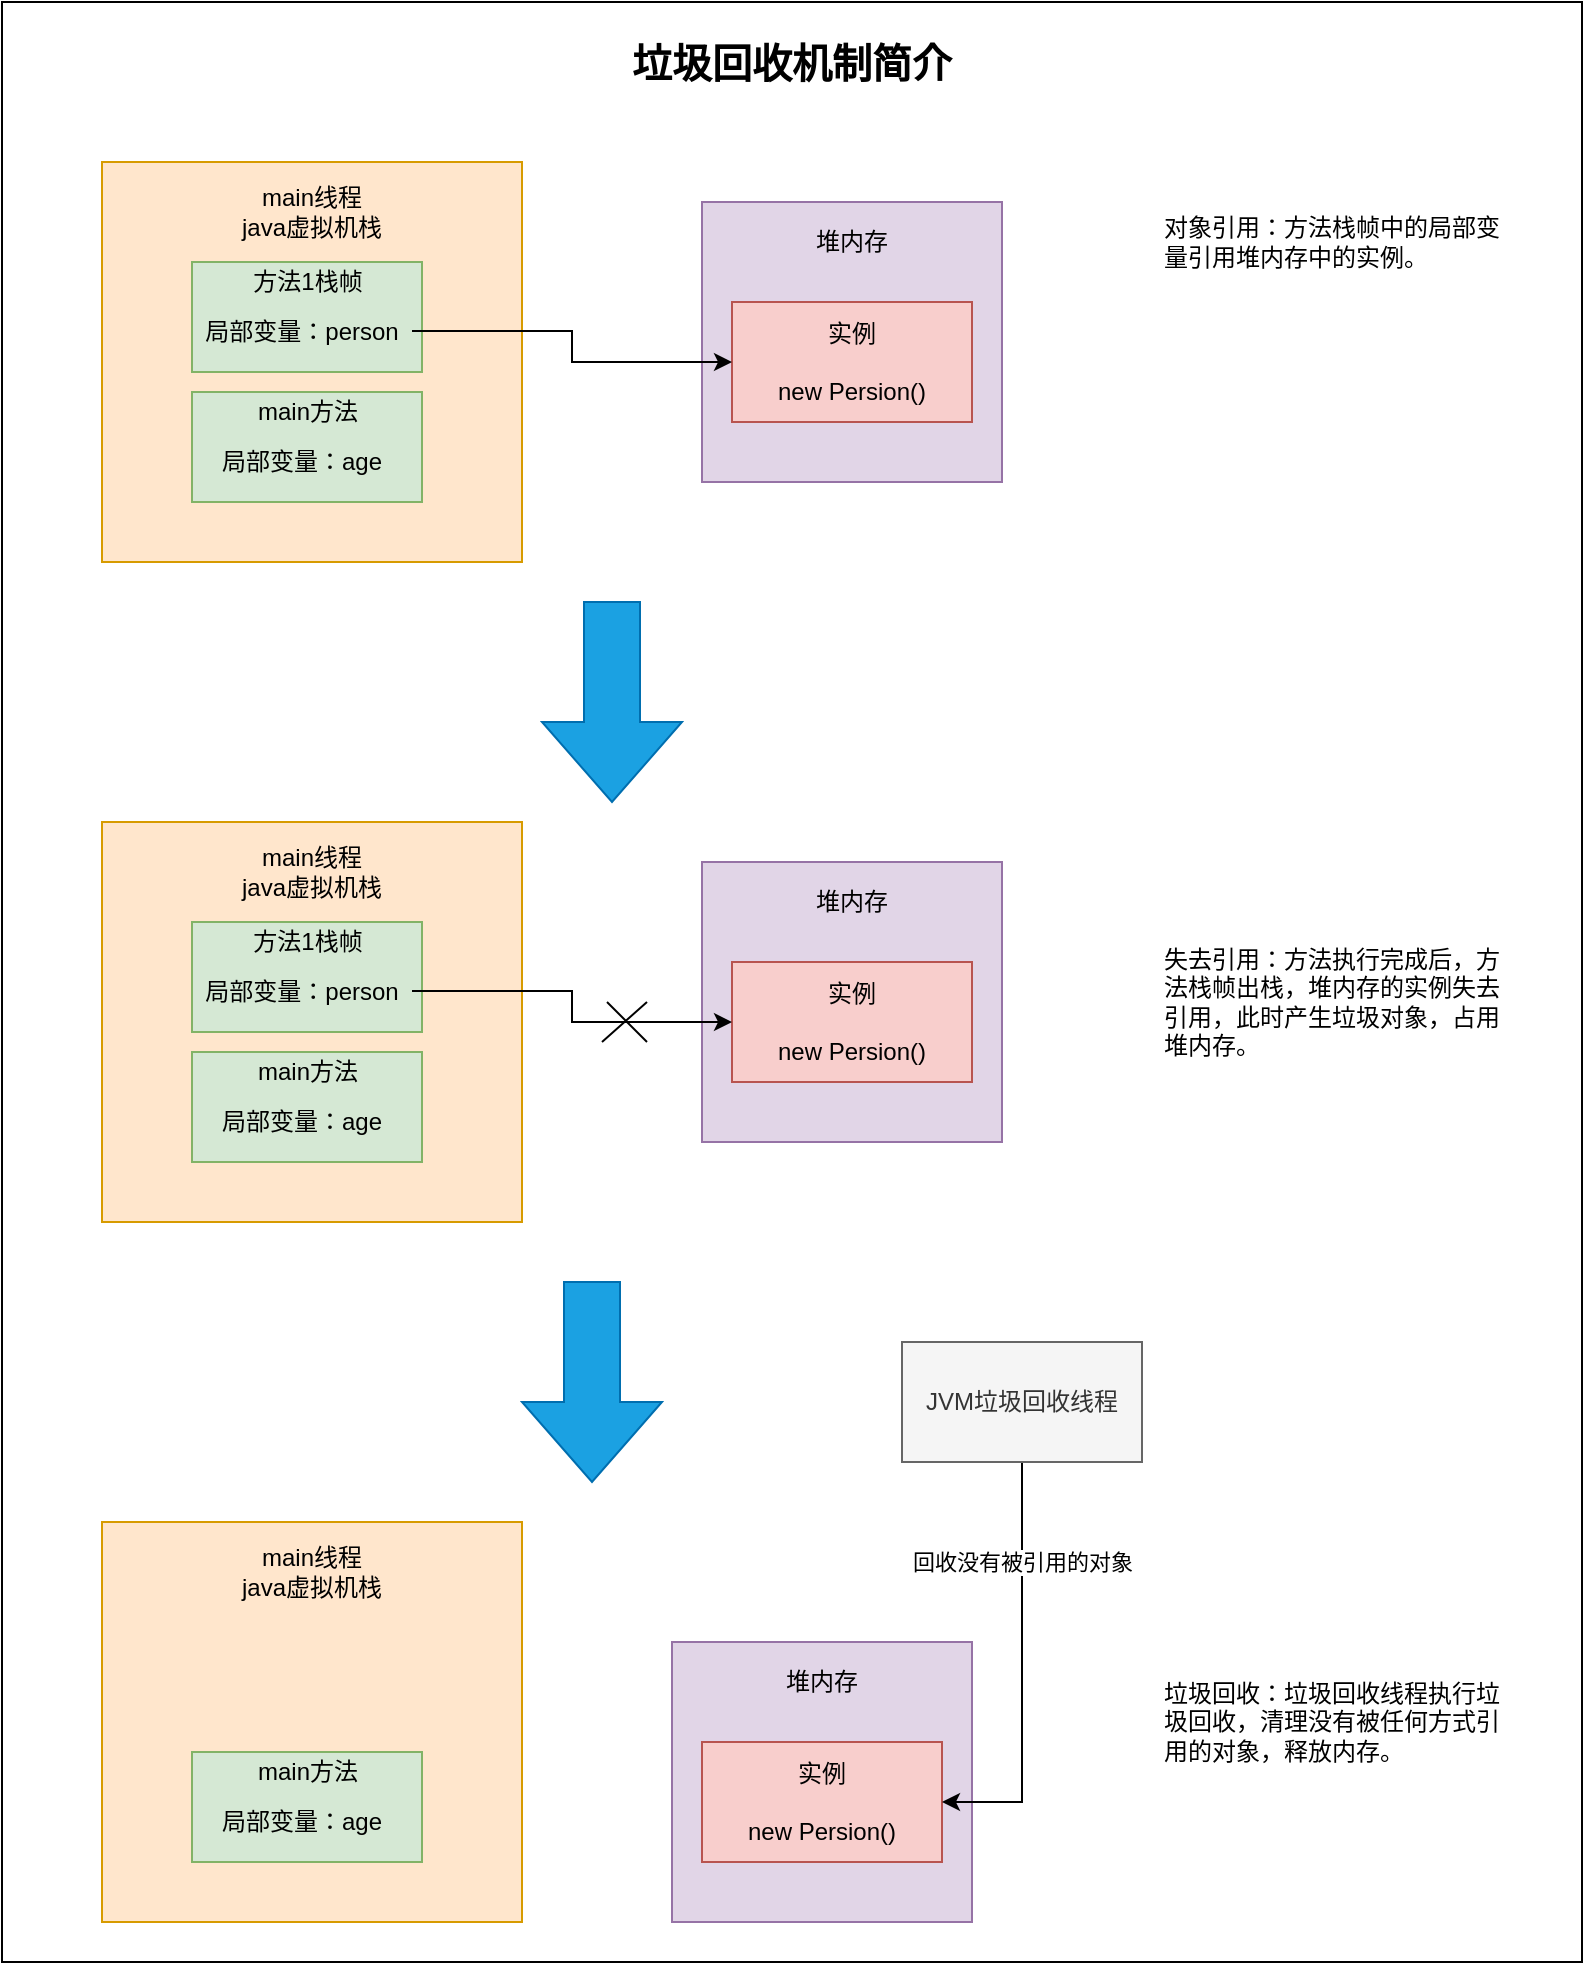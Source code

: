 <mxfile version="14.4.4" type="github">
  <diagram id="Cin4LmTbzPWeP2xjX7Cx" name="Page-1">
    <mxGraphModel dx="868" dy="460" grid="1" gridSize="10" guides="1" tooltips="1" connect="1" arrows="1" fold="1" page="1" pageScale="1" pageWidth="827" pageHeight="1169" math="0" shadow="0">
      <root>
        <mxCell id="0" />
        <mxCell id="1" parent="0" />
        <mxCell id="v2iGeY0vWUhogRHJJpxM-34" value="" style="rounded=0;whiteSpace=wrap;html=1;labelBackgroundColor=none;fontColor=#000000;" vertex="1" parent="1">
          <mxGeometry x="170" y="390" width="790" height="980" as="geometry" />
        </mxCell>
        <mxCell id="rJ6WnB4jMZfpZyY2WUPX-1" value="" style="rounded=0;whiteSpace=wrap;html=1;fillColor=#ffe6cc;strokeColor=#d79b00;" parent="1" vertex="1">
          <mxGeometry x="220" y="470" width="210" height="200" as="geometry" />
        </mxCell>
        <mxCell id="rJ6WnB4jMZfpZyY2WUPX-2" value="main线程&lt;br&gt;java虚拟机栈" style="text;html=1;strokeColor=none;fillColor=none;align=center;verticalAlign=middle;whiteSpace=wrap;rounded=0;" parent="1" vertex="1">
          <mxGeometry x="270" y="480" width="110" height="30" as="geometry" />
        </mxCell>
        <mxCell id="rJ6WnB4jMZfpZyY2WUPX-14" value="" style="group" parent="1" vertex="1" connectable="0">
          <mxGeometry x="265" y="520" width="115" height="55" as="geometry" />
        </mxCell>
        <mxCell id="rJ6WnB4jMZfpZyY2WUPX-4" value="" style="rounded=0;whiteSpace=wrap;html=1;fillColor=#d5e8d4;strokeColor=#82b366;" parent="rJ6WnB4jMZfpZyY2WUPX-14" vertex="1">
          <mxGeometry width="115" height="55" as="geometry" />
        </mxCell>
        <mxCell id="rJ6WnB4jMZfpZyY2WUPX-7" value="方法1栈帧" style="text;html=1;strokeColor=none;fillColor=none;align=center;verticalAlign=middle;whiteSpace=wrap;rounded=0;" parent="rJ6WnB4jMZfpZyY2WUPX-14" vertex="1">
          <mxGeometry x="21.5" width="72" height="20" as="geometry" />
        </mxCell>
        <mxCell id="rJ6WnB4jMZfpZyY2WUPX-8" value="局部变量：person" style="text;html=1;strokeColor=none;fillColor=none;align=center;verticalAlign=middle;whiteSpace=wrap;rounded=0;" parent="rJ6WnB4jMZfpZyY2WUPX-14" vertex="1">
          <mxGeometry y="27" width="110" height="15" as="geometry" />
        </mxCell>
        <mxCell id="rJ6WnB4jMZfpZyY2WUPX-15" value="" style="group" parent="1" vertex="1" connectable="0">
          <mxGeometry x="265" y="585" width="115" height="55" as="geometry" />
        </mxCell>
        <mxCell id="rJ6WnB4jMZfpZyY2WUPX-16" value="" style="rounded=0;whiteSpace=wrap;html=1;fillColor=#d5e8d4;strokeColor=#82b366;" parent="rJ6WnB4jMZfpZyY2WUPX-15" vertex="1">
          <mxGeometry width="115" height="55" as="geometry" />
        </mxCell>
        <mxCell id="rJ6WnB4jMZfpZyY2WUPX-17" value="main方法" style="text;html=1;strokeColor=none;fillColor=none;align=center;verticalAlign=middle;whiteSpace=wrap;rounded=0;" parent="rJ6WnB4jMZfpZyY2WUPX-15" vertex="1">
          <mxGeometry x="21.5" width="72" height="20" as="geometry" />
        </mxCell>
        <mxCell id="rJ6WnB4jMZfpZyY2WUPX-18" value="局部变量：age" style="text;html=1;strokeColor=none;fillColor=none;align=center;verticalAlign=middle;whiteSpace=wrap;rounded=0;" parent="rJ6WnB4jMZfpZyY2WUPX-15" vertex="1">
          <mxGeometry y="27" width="110" height="15" as="geometry" />
        </mxCell>
        <mxCell id="rJ6WnB4jMZfpZyY2WUPX-20" value="" style="rounded=0;whiteSpace=wrap;html=1;fillColor=#e1d5e7;strokeColor=#9673a6;" parent="1" vertex="1">
          <mxGeometry x="520" y="490" width="150" height="140" as="geometry" />
        </mxCell>
        <mxCell id="rJ6WnB4jMZfpZyY2WUPX-21" value="堆内存" style="text;html=1;strokeColor=none;fillColor=none;align=center;verticalAlign=middle;whiteSpace=wrap;rounded=0;" parent="1" vertex="1">
          <mxGeometry x="575" y="500" width="40" height="20" as="geometry" />
        </mxCell>
        <mxCell id="rJ6WnB4jMZfpZyY2WUPX-22" value="实例&lt;br&gt;&lt;br&gt;new Persion()" style="rounded=0;whiteSpace=wrap;html=1;fillColor=#f8cecc;strokeColor=#b85450;" parent="1" vertex="1">
          <mxGeometry x="535" y="540" width="120" height="60" as="geometry" />
        </mxCell>
        <mxCell id="rJ6WnB4jMZfpZyY2WUPX-24" style="edgeStyle=orthogonalEdgeStyle;rounded=0;orthogonalLoop=1;jettySize=auto;html=1;" parent="1" source="rJ6WnB4jMZfpZyY2WUPX-8" target="rJ6WnB4jMZfpZyY2WUPX-22" edge="1">
          <mxGeometry relative="1" as="geometry" />
        </mxCell>
        <mxCell id="rJ6WnB4jMZfpZyY2WUPX-25" value="" style="rounded=0;whiteSpace=wrap;html=1;fillColor=#ffe6cc;strokeColor=#d79b00;" parent="1" vertex="1">
          <mxGeometry x="220" y="800" width="210" height="200" as="geometry" />
        </mxCell>
        <mxCell id="rJ6WnB4jMZfpZyY2WUPX-26" value="main线程&lt;br&gt;java虚拟机栈" style="text;html=1;strokeColor=none;fillColor=none;align=center;verticalAlign=middle;whiteSpace=wrap;rounded=0;" parent="1" vertex="1">
          <mxGeometry x="270" y="810" width="110" height="30" as="geometry" />
        </mxCell>
        <mxCell id="rJ6WnB4jMZfpZyY2WUPX-27" value="" style="group" parent="1" vertex="1" connectable="0">
          <mxGeometry x="265" y="850" width="115" height="55" as="geometry" />
        </mxCell>
        <mxCell id="rJ6WnB4jMZfpZyY2WUPX-28" value="" style="rounded=0;whiteSpace=wrap;html=1;fillColor=#d5e8d4;strokeColor=#82b366;" parent="rJ6WnB4jMZfpZyY2WUPX-27" vertex="1">
          <mxGeometry width="115" height="55" as="geometry" />
        </mxCell>
        <mxCell id="rJ6WnB4jMZfpZyY2WUPX-29" value="方法1栈帧" style="text;html=1;strokeColor=none;fillColor=none;align=center;verticalAlign=middle;whiteSpace=wrap;rounded=0;" parent="rJ6WnB4jMZfpZyY2WUPX-27" vertex="1">
          <mxGeometry x="21.5" width="72" height="20" as="geometry" />
        </mxCell>
        <mxCell id="rJ6WnB4jMZfpZyY2WUPX-30" value="局部变量：person" style="text;html=1;strokeColor=none;fillColor=none;align=center;verticalAlign=middle;whiteSpace=wrap;rounded=0;" parent="rJ6WnB4jMZfpZyY2WUPX-27" vertex="1">
          <mxGeometry y="27" width="110" height="15" as="geometry" />
        </mxCell>
        <mxCell id="rJ6WnB4jMZfpZyY2WUPX-31" value="" style="group" parent="1" vertex="1" connectable="0">
          <mxGeometry x="265" y="915" width="115" height="55" as="geometry" />
        </mxCell>
        <mxCell id="rJ6WnB4jMZfpZyY2WUPX-32" value="" style="rounded=0;whiteSpace=wrap;html=1;fillColor=#d5e8d4;strokeColor=#82b366;" parent="rJ6WnB4jMZfpZyY2WUPX-31" vertex="1">
          <mxGeometry width="115" height="55" as="geometry" />
        </mxCell>
        <mxCell id="rJ6WnB4jMZfpZyY2WUPX-33" value="main方法" style="text;html=1;strokeColor=none;fillColor=none;align=center;verticalAlign=middle;whiteSpace=wrap;rounded=0;" parent="rJ6WnB4jMZfpZyY2WUPX-31" vertex="1">
          <mxGeometry x="21.5" width="72" height="20" as="geometry" />
        </mxCell>
        <mxCell id="rJ6WnB4jMZfpZyY2WUPX-34" value="局部变量：age" style="text;html=1;strokeColor=none;fillColor=none;align=center;verticalAlign=middle;whiteSpace=wrap;rounded=0;" parent="rJ6WnB4jMZfpZyY2WUPX-31" vertex="1">
          <mxGeometry y="27" width="110" height="15" as="geometry" />
        </mxCell>
        <mxCell id="rJ6WnB4jMZfpZyY2WUPX-35" value="" style="rounded=0;whiteSpace=wrap;html=1;fillColor=#e1d5e7;strokeColor=#9673a6;" parent="1" vertex="1">
          <mxGeometry x="520" y="820" width="150" height="140" as="geometry" />
        </mxCell>
        <mxCell id="rJ6WnB4jMZfpZyY2WUPX-36" value="堆内存" style="text;html=1;strokeColor=none;fillColor=none;align=center;verticalAlign=middle;whiteSpace=wrap;rounded=0;" parent="1" vertex="1">
          <mxGeometry x="575" y="830" width="40" height="20" as="geometry" />
        </mxCell>
        <mxCell id="rJ6WnB4jMZfpZyY2WUPX-37" value="实例&lt;br&gt;&lt;br&gt;new Persion()" style="rounded=0;whiteSpace=wrap;html=1;fillColor=#f8cecc;strokeColor=#b85450;" parent="1" vertex="1">
          <mxGeometry x="535" y="870" width="120" height="60" as="geometry" />
        </mxCell>
        <mxCell id="rJ6WnB4jMZfpZyY2WUPX-40" value="" style="html=1;shadow=0;dashed=0;align=center;verticalAlign=middle;shape=mxgraph.arrows2.arrow;dy=0.6;dx=40;direction=south;notch=0;fillColor=#1ba1e2;strokeColor=#006EAF;fontColor=#ffffff;" parent="1" vertex="1">
          <mxGeometry x="440" y="690" width="70" height="100" as="geometry" />
        </mxCell>
        <mxCell id="v2iGeY0vWUhogRHJJpxM-3" style="edgeStyle=orthogonalEdgeStyle;rounded=0;orthogonalLoop=1;jettySize=auto;html=1;fontColor=#1A1A1A;" edge="1" parent="1" source="rJ6WnB4jMZfpZyY2WUPX-30" target="rJ6WnB4jMZfpZyY2WUPX-37">
          <mxGeometry relative="1" as="geometry" />
        </mxCell>
        <mxCell id="v2iGeY0vWUhogRHJJpxM-9" value="" style="group" vertex="1" connectable="0" parent="1">
          <mxGeometry x="470" y="890" width="22.5" height="20" as="geometry" />
        </mxCell>
        <mxCell id="v2iGeY0vWUhogRHJJpxM-4" value="" style="endArrow=none;html=1;fontColor=#1A1A1A;" edge="1" parent="v2iGeY0vWUhogRHJJpxM-9">
          <mxGeometry width="50" height="50" relative="1" as="geometry">
            <mxPoint y="20" as="sourcePoint" />
            <mxPoint x="22.5" as="targetPoint" />
          </mxGeometry>
        </mxCell>
        <mxCell id="v2iGeY0vWUhogRHJJpxM-8" value="" style="endArrow=none;html=1;fontColor=#1A1A1A;" edge="1" parent="v2iGeY0vWUhogRHJJpxM-9">
          <mxGeometry width="50" height="50" relative="1" as="geometry">
            <mxPoint x="2.5" as="sourcePoint" />
            <mxPoint x="22.5" y="20" as="targetPoint" />
          </mxGeometry>
        </mxCell>
        <mxCell id="v2iGeY0vWUhogRHJJpxM-10" value="" style="html=1;shadow=0;dashed=0;align=center;verticalAlign=middle;shape=mxgraph.arrows2.arrow;dy=0.6;dx=40;direction=south;notch=0;fillColor=#1ba1e2;strokeColor=#006EAF;fontColor=#ffffff;" vertex="1" parent="1">
          <mxGeometry x="430" y="1030" width="70" height="100" as="geometry" />
        </mxCell>
        <mxCell id="v2iGeY0vWUhogRHJJpxM-11" value="" style="rounded=0;whiteSpace=wrap;html=1;fillColor=#ffe6cc;strokeColor=#d79b00;" vertex="1" parent="1">
          <mxGeometry x="220" y="1150" width="210" height="200" as="geometry" />
        </mxCell>
        <mxCell id="v2iGeY0vWUhogRHJJpxM-12" value="main线程&lt;br&gt;java虚拟机栈" style="text;html=1;strokeColor=none;fillColor=none;align=center;verticalAlign=middle;whiteSpace=wrap;rounded=0;" vertex="1" parent="1">
          <mxGeometry x="270" y="1160" width="110" height="30" as="geometry" />
        </mxCell>
        <mxCell id="v2iGeY0vWUhogRHJJpxM-17" value="" style="group" vertex="1" connectable="0" parent="1">
          <mxGeometry x="265" y="1265" width="115" height="55" as="geometry" />
        </mxCell>
        <mxCell id="v2iGeY0vWUhogRHJJpxM-18" value="" style="rounded=0;whiteSpace=wrap;html=1;fillColor=#d5e8d4;strokeColor=#82b366;" vertex="1" parent="v2iGeY0vWUhogRHJJpxM-17">
          <mxGeometry width="115" height="55" as="geometry" />
        </mxCell>
        <mxCell id="v2iGeY0vWUhogRHJJpxM-19" value="main方法" style="text;html=1;strokeColor=none;fillColor=none;align=center;verticalAlign=middle;whiteSpace=wrap;rounded=0;" vertex="1" parent="v2iGeY0vWUhogRHJJpxM-17">
          <mxGeometry x="21.5" width="72" height="20" as="geometry" />
        </mxCell>
        <mxCell id="v2iGeY0vWUhogRHJJpxM-20" value="局部变量：age" style="text;html=1;strokeColor=none;fillColor=none;align=center;verticalAlign=middle;whiteSpace=wrap;rounded=0;" vertex="1" parent="v2iGeY0vWUhogRHJJpxM-17">
          <mxGeometry y="27" width="110" height="15" as="geometry" />
        </mxCell>
        <mxCell id="v2iGeY0vWUhogRHJJpxM-21" value="" style="rounded=0;whiteSpace=wrap;html=1;fillColor=#e1d5e7;strokeColor=#9673a6;" vertex="1" parent="1">
          <mxGeometry x="505" y="1210" width="150" height="140" as="geometry" />
        </mxCell>
        <mxCell id="v2iGeY0vWUhogRHJJpxM-22" value="堆内存" style="text;html=1;strokeColor=none;fillColor=none;align=center;verticalAlign=middle;whiteSpace=wrap;rounded=0;" vertex="1" parent="1">
          <mxGeometry x="560" y="1220" width="40" height="20" as="geometry" />
        </mxCell>
        <mxCell id="v2iGeY0vWUhogRHJJpxM-23" value="实例&lt;br&gt;&lt;br&gt;new Persion()" style="rounded=0;whiteSpace=wrap;html=1;fillColor=#f8cecc;strokeColor=#b85450;" vertex="1" parent="1">
          <mxGeometry x="520" y="1260" width="120" height="60" as="geometry" />
        </mxCell>
        <mxCell id="v2iGeY0vWUhogRHJJpxM-28" value="&lt;div style=&quot;text-align: left&quot;&gt;&lt;span&gt;对象引用：方法栈帧中的局部变量引用堆内存中的实例。&lt;/span&gt;&lt;/div&gt;" style="text;html=1;strokeColor=none;fillColor=none;align=center;verticalAlign=middle;whiteSpace=wrap;rounded=0;labelBackgroundColor=none;" vertex="1" parent="1">
          <mxGeometry x="750" y="500" width="180" height="20" as="geometry" />
        </mxCell>
        <mxCell id="v2iGeY0vWUhogRHJJpxM-29" value="&lt;div style=&quot;text-align: left&quot;&gt;失去引用：方法执行完成后，方法栈帧出栈，堆内存的实例失去引用，此时产生垃圾对象，占用堆内存。&lt;/div&gt;" style="text;html=1;strokeColor=none;fillColor=none;align=center;verticalAlign=middle;whiteSpace=wrap;rounded=0;labelBackgroundColor=none;" vertex="1" parent="1">
          <mxGeometry x="750" y="880" width="180" height="20" as="geometry" />
        </mxCell>
        <mxCell id="v2iGeY0vWUhogRHJJpxM-30" value="&lt;div style=&quot;text-align: left&quot;&gt;垃圾回收：垃圾回收线程执行垃圾回收，清理没有被任何方式引用的对象，释放内存。&lt;/div&gt;" style="text;html=1;strokeColor=none;fillColor=none;align=center;verticalAlign=middle;whiteSpace=wrap;rounded=0;labelBackgroundColor=none;" vertex="1" parent="1">
          <mxGeometry x="750" y="1240" width="180" height="20" as="geometry" />
        </mxCell>
        <mxCell id="v2iGeY0vWUhogRHJJpxM-33" value="回收没有被引用的对象" style="edgeStyle=orthogonalEdgeStyle;rounded=0;orthogonalLoop=1;jettySize=auto;html=1;entryX=1;entryY=0.5;entryDx=0;entryDy=0;fontColor=#000000;" edge="1" parent="1" source="v2iGeY0vWUhogRHJJpxM-31" target="v2iGeY0vWUhogRHJJpxM-23">
          <mxGeometry x="-0.524" relative="1" as="geometry">
            <mxPoint as="offset" />
          </mxGeometry>
        </mxCell>
        <mxCell id="v2iGeY0vWUhogRHJJpxM-31" value="JVM垃圾回收线程" style="rounded=0;whiteSpace=wrap;html=1;labelBackgroundColor=none;fontColor=#333333;fillColor=#f5f5f5;strokeColor=#666666;" vertex="1" parent="1">
          <mxGeometry x="620" y="1060" width="120" height="60" as="geometry" />
        </mxCell>
        <mxCell id="v2iGeY0vWUhogRHJJpxM-35" value="垃圾回收机制简介" style="text;html=1;strokeColor=none;fillColor=none;align=center;verticalAlign=middle;whiteSpace=wrap;rounded=0;labelBackgroundColor=none;fontColor=#000000;fontSize=20;fontStyle=1" vertex="1" parent="1">
          <mxGeometry x="450" y="410" width="230" height="20" as="geometry" />
        </mxCell>
      </root>
    </mxGraphModel>
  </diagram>
</mxfile>
